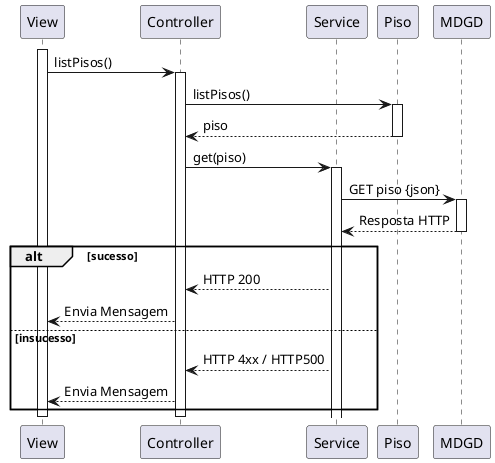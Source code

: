 @startuml vp3
participant View as view
participant Controller as ctrl
participant Service as svc
participant Piso as model
participant MDGD as be

activate view
view -> ctrl : listPisos()
activate ctrl
ctrl -> model : listPisos()
activate model
model --> ctrl : piso
deactivate model
ctrl -> svc: get(piso)
activate svc
svc -> be: GET piso {json}
activate be
be --> svc : Resposta HTTP
deactivate be
alt sucesso 
svc --> ctrl : HTTP 200
ctrl --> view : Envia Mensagem
else insucesso
svc --> ctrl : HTTP 4xx / HTTP500
ctrl --> view : Envia Mensagem
end
deactivate view
deactivate ctrl
@enduml